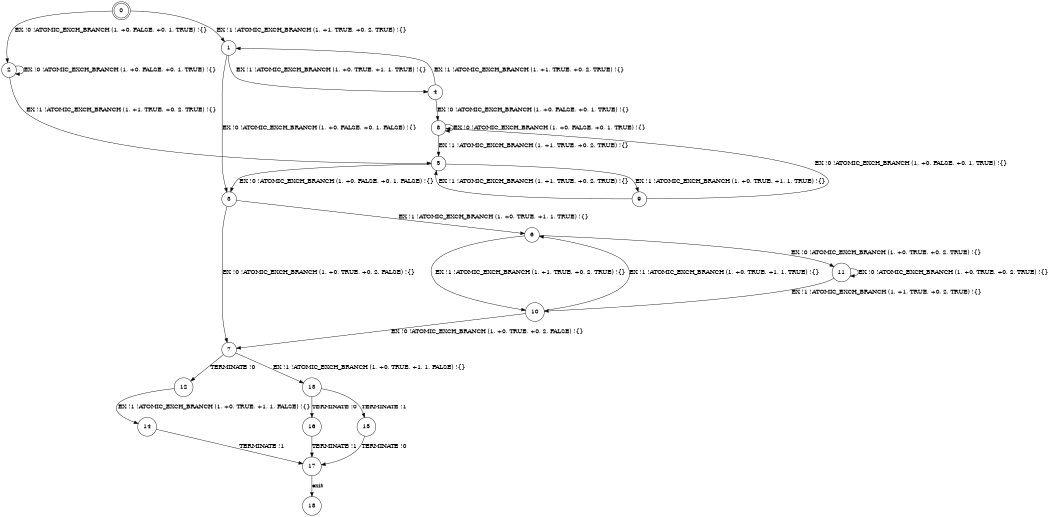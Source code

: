 digraph BCG {
size = "7, 10.5";
center = TRUE;
node [shape = circle];
0 [peripheries = 2];
0 -> 1 [label = "EX !1 !ATOMIC_EXCH_BRANCH (1, +1, TRUE, +0, 2, TRUE) !{}"];
0 -> 2 [label = "EX !0 !ATOMIC_EXCH_BRANCH (1, +0, FALSE, +0, 1, TRUE) !{}"];
1 -> 3 [label = "EX !0 !ATOMIC_EXCH_BRANCH (1, +0, FALSE, +0, 1, FALSE) !{}"];
1 -> 4 [label = "EX !1 !ATOMIC_EXCH_BRANCH (1, +0, TRUE, +1, 1, TRUE) !{}"];
2 -> 5 [label = "EX !1 !ATOMIC_EXCH_BRANCH (1, +1, TRUE, +0, 2, TRUE) !{}"];
2 -> 2 [label = "EX !0 !ATOMIC_EXCH_BRANCH (1, +0, FALSE, +0, 1, TRUE) !{}"];
3 -> 6 [label = "EX !1 !ATOMIC_EXCH_BRANCH (1, +0, TRUE, +1, 1, TRUE) !{}"];
3 -> 7 [label = "EX !0 !ATOMIC_EXCH_BRANCH (1, +0, TRUE, +0, 2, FALSE) !{}"];
4 -> 8 [label = "EX !0 !ATOMIC_EXCH_BRANCH (1, +0, FALSE, +0, 1, TRUE) !{}"];
4 -> 1 [label = "EX !1 !ATOMIC_EXCH_BRANCH (1, +1, TRUE, +0, 2, TRUE) !{}"];
5 -> 9 [label = "EX !1 !ATOMIC_EXCH_BRANCH (1, +0, TRUE, +1, 1, TRUE) !{}"];
5 -> 3 [label = "EX !0 !ATOMIC_EXCH_BRANCH (1, +0, FALSE, +0, 1, FALSE) !{}"];
6 -> 10 [label = "EX !1 !ATOMIC_EXCH_BRANCH (1, +1, TRUE, +0, 2, TRUE) !{}"];
6 -> 11 [label = "EX !0 !ATOMIC_EXCH_BRANCH (1, +0, TRUE, +0, 2, TRUE) !{}"];
7 -> 12 [label = "TERMINATE !0"];
7 -> 13 [label = "EX !1 !ATOMIC_EXCH_BRANCH (1, +0, TRUE, +1, 1, FALSE) !{}"];
8 -> 5 [label = "EX !1 !ATOMIC_EXCH_BRANCH (1, +1, TRUE, +0, 2, TRUE) !{}"];
8 -> 8 [label = "EX !0 !ATOMIC_EXCH_BRANCH (1, +0, FALSE, +0, 1, TRUE) !{}"];
9 -> 5 [label = "EX !1 !ATOMIC_EXCH_BRANCH (1, +1, TRUE, +0, 2, TRUE) !{}"];
9 -> 8 [label = "EX !0 !ATOMIC_EXCH_BRANCH (1, +0, FALSE, +0, 1, TRUE) !{}"];
10 -> 6 [label = "EX !1 !ATOMIC_EXCH_BRANCH (1, +0, TRUE, +1, 1, TRUE) !{}"];
10 -> 7 [label = "EX !0 !ATOMIC_EXCH_BRANCH (1, +0, TRUE, +0, 2, FALSE) !{}"];
11 -> 10 [label = "EX !1 !ATOMIC_EXCH_BRANCH (1, +1, TRUE, +0, 2, TRUE) !{}"];
11 -> 11 [label = "EX !0 !ATOMIC_EXCH_BRANCH (1, +0, TRUE, +0, 2, TRUE) !{}"];
12 -> 14 [label = "EX !1 !ATOMIC_EXCH_BRANCH (1, +0, TRUE, +1, 1, FALSE) !{}"];
13 -> 15 [label = "TERMINATE !1"];
13 -> 16 [label = "TERMINATE !0"];
14 -> 17 [label = "TERMINATE !1"];
15 -> 17 [label = "TERMINATE !0"];
16 -> 17 [label = "TERMINATE !1"];
17 -> 18 [label = "exit"];
}
